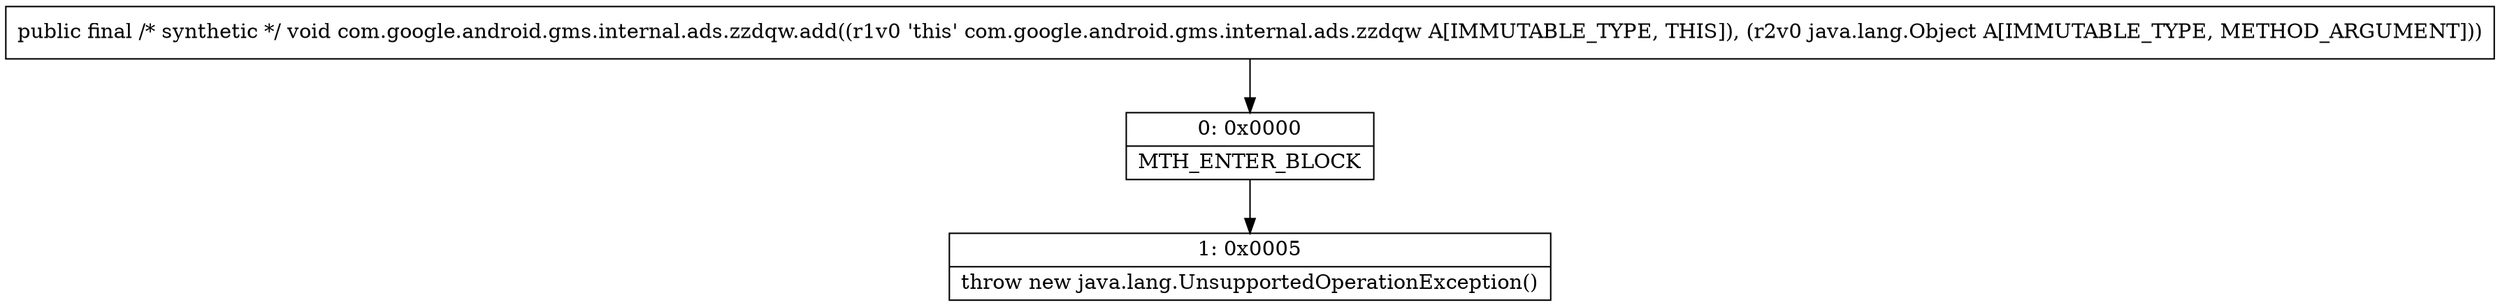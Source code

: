 digraph "CFG forcom.google.android.gms.internal.ads.zzdqw.add(Ljava\/lang\/Object;)V" {
Node_0 [shape=record,label="{0\:\ 0x0000|MTH_ENTER_BLOCK\l}"];
Node_1 [shape=record,label="{1\:\ 0x0005|throw new java.lang.UnsupportedOperationException()\l}"];
MethodNode[shape=record,label="{public final \/* synthetic *\/ void com.google.android.gms.internal.ads.zzdqw.add((r1v0 'this' com.google.android.gms.internal.ads.zzdqw A[IMMUTABLE_TYPE, THIS]), (r2v0 java.lang.Object A[IMMUTABLE_TYPE, METHOD_ARGUMENT])) }"];
MethodNode -> Node_0;
Node_0 -> Node_1;
}

